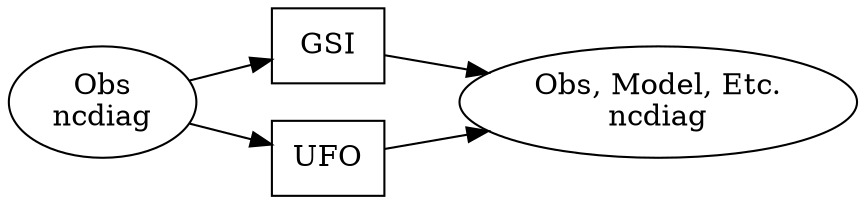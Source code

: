 digraph NcdiagFlow
  {
  rankdir="LR";

  ncd_obs [ shape=ellipse, label="Obs\nncdiag" ];
  ncd_da  [ shape=ellipse, label="Obs, Model, Etc.\nncdiag" ];

  gsi  [ shape=box, label="GSI" ];
  ufo  [ shape=box, label="UFO" ];

  ncd_obs -> gsi -> ncd_da;
  ncd_obs -> ufo -> ncd_da;
  }
